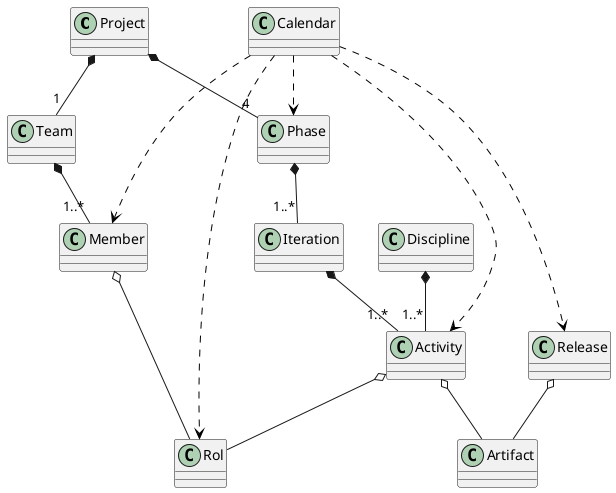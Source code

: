 @startuml

'Objects
Class Project
Class Phase
Class Iteration
Class Discipline
Class Release
Class Rol
Class Team
Class Member
Class Calendar
Class Artifact
Class Activity

Project *-- "1" Team
Project *-- "4" Phase
Phase *-- "1..*" Iteration
Iteration *-- "1..*" Activity
Discipline *-- "1..*" Activity

Team *-- "1..*" Member
Member o-- Rol
Activity o-- Rol
Activity o-- Artifact
Calendar .[#000000].> Activity
Calendar .[#000000].> Rol
Calendar .[#000000].> Release
Calendar .[#000000].> Phase
Calendar .[#000000].> Member
Release o-- Artifact

@enduml